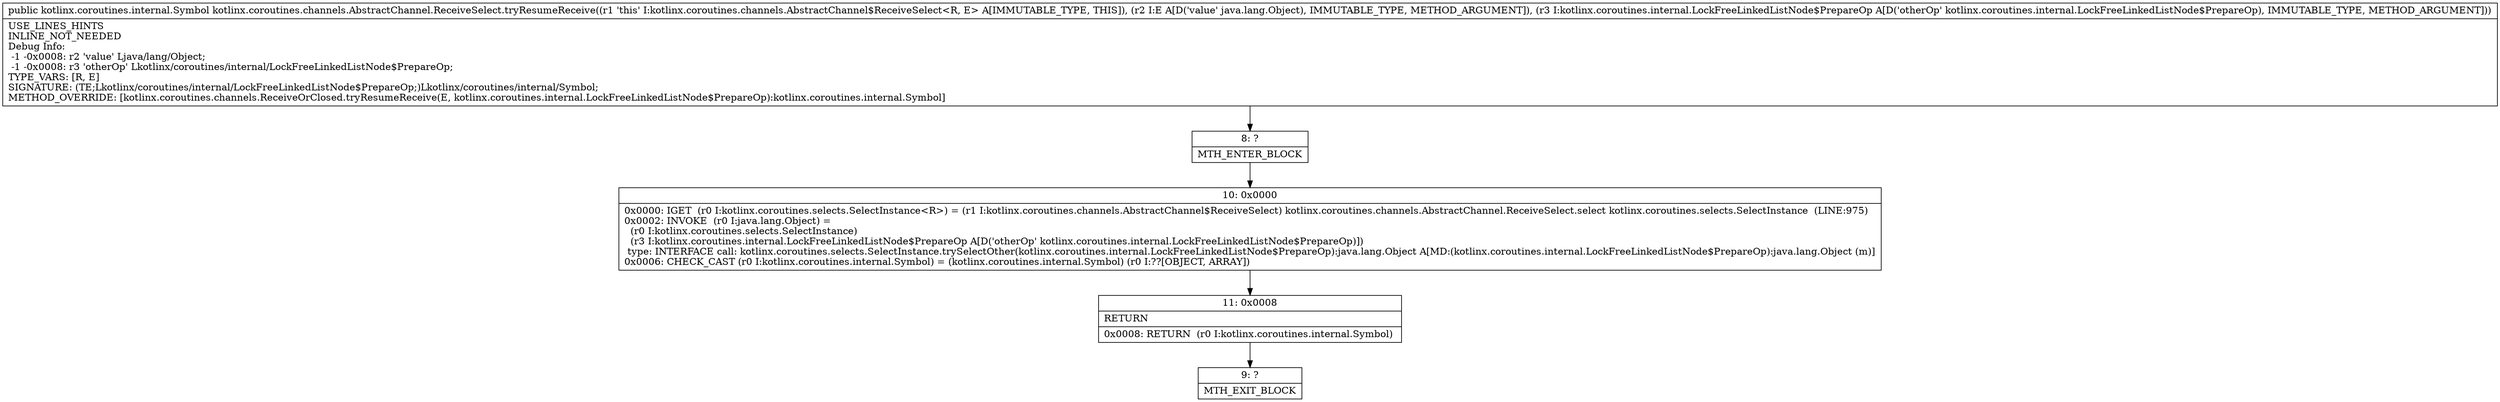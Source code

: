 digraph "CFG forkotlinx.coroutines.channels.AbstractChannel.ReceiveSelect.tryResumeReceive(Ljava\/lang\/Object;Lkotlinx\/coroutines\/internal\/LockFreeLinkedListNode$PrepareOp;)Lkotlinx\/coroutines\/internal\/Symbol;" {
Node_8 [shape=record,label="{8\:\ ?|MTH_ENTER_BLOCK\l}"];
Node_10 [shape=record,label="{10\:\ 0x0000|0x0000: IGET  (r0 I:kotlinx.coroutines.selects.SelectInstance\<R\>) = (r1 I:kotlinx.coroutines.channels.AbstractChannel$ReceiveSelect) kotlinx.coroutines.channels.AbstractChannel.ReceiveSelect.select kotlinx.coroutines.selects.SelectInstance  (LINE:975)\l0x0002: INVOKE  (r0 I:java.lang.Object) = \l  (r0 I:kotlinx.coroutines.selects.SelectInstance)\l  (r3 I:kotlinx.coroutines.internal.LockFreeLinkedListNode$PrepareOp A[D('otherOp' kotlinx.coroutines.internal.LockFreeLinkedListNode$PrepareOp)])\l type: INTERFACE call: kotlinx.coroutines.selects.SelectInstance.trySelectOther(kotlinx.coroutines.internal.LockFreeLinkedListNode$PrepareOp):java.lang.Object A[MD:(kotlinx.coroutines.internal.LockFreeLinkedListNode$PrepareOp):java.lang.Object (m)]\l0x0006: CHECK_CAST (r0 I:kotlinx.coroutines.internal.Symbol) = (kotlinx.coroutines.internal.Symbol) (r0 I:??[OBJECT, ARRAY]) \l}"];
Node_11 [shape=record,label="{11\:\ 0x0008|RETURN\l|0x0008: RETURN  (r0 I:kotlinx.coroutines.internal.Symbol) \l}"];
Node_9 [shape=record,label="{9\:\ ?|MTH_EXIT_BLOCK\l}"];
MethodNode[shape=record,label="{public kotlinx.coroutines.internal.Symbol kotlinx.coroutines.channels.AbstractChannel.ReceiveSelect.tryResumeReceive((r1 'this' I:kotlinx.coroutines.channels.AbstractChannel$ReceiveSelect\<R, E\> A[IMMUTABLE_TYPE, THIS]), (r2 I:E A[D('value' java.lang.Object), IMMUTABLE_TYPE, METHOD_ARGUMENT]), (r3 I:kotlinx.coroutines.internal.LockFreeLinkedListNode$PrepareOp A[D('otherOp' kotlinx.coroutines.internal.LockFreeLinkedListNode$PrepareOp), IMMUTABLE_TYPE, METHOD_ARGUMENT]))  | USE_LINES_HINTS\lINLINE_NOT_NEEDED\lDebug Info:\l  \-1 \-0x0008: r2 'value' Ljava\/lang\/Object;\l  \-1 \-0x0008: r3 'otherOp' Lkotlinx\/coroutines\/internal\/LockFreeLinkedListNode$PrepareOp;\lTYPE_VARS: [R, E]\lSIGNATURE: (TE;Lkotlinx\/coroutines\/internal\/LockFreeLinkedListNode$PrepareOp;)Lkotlinx\/coroutines\/internal\/Symbol;\lMETHOD_OVERRIDE: [kotlinx.coroutines.channels.ReceiveOrClosed.tryResumeReceive(E, kotlinx.coroutines.internal.LockFreeLinkedListNode$PrepareOp):kotlinx.coroutines.internal.Symbol]\l}"];
MethodNode -> Node_8;Node_8 -> Node_10;
Node_10 -> Node_11;
Node_11 -> Node_9;
}

